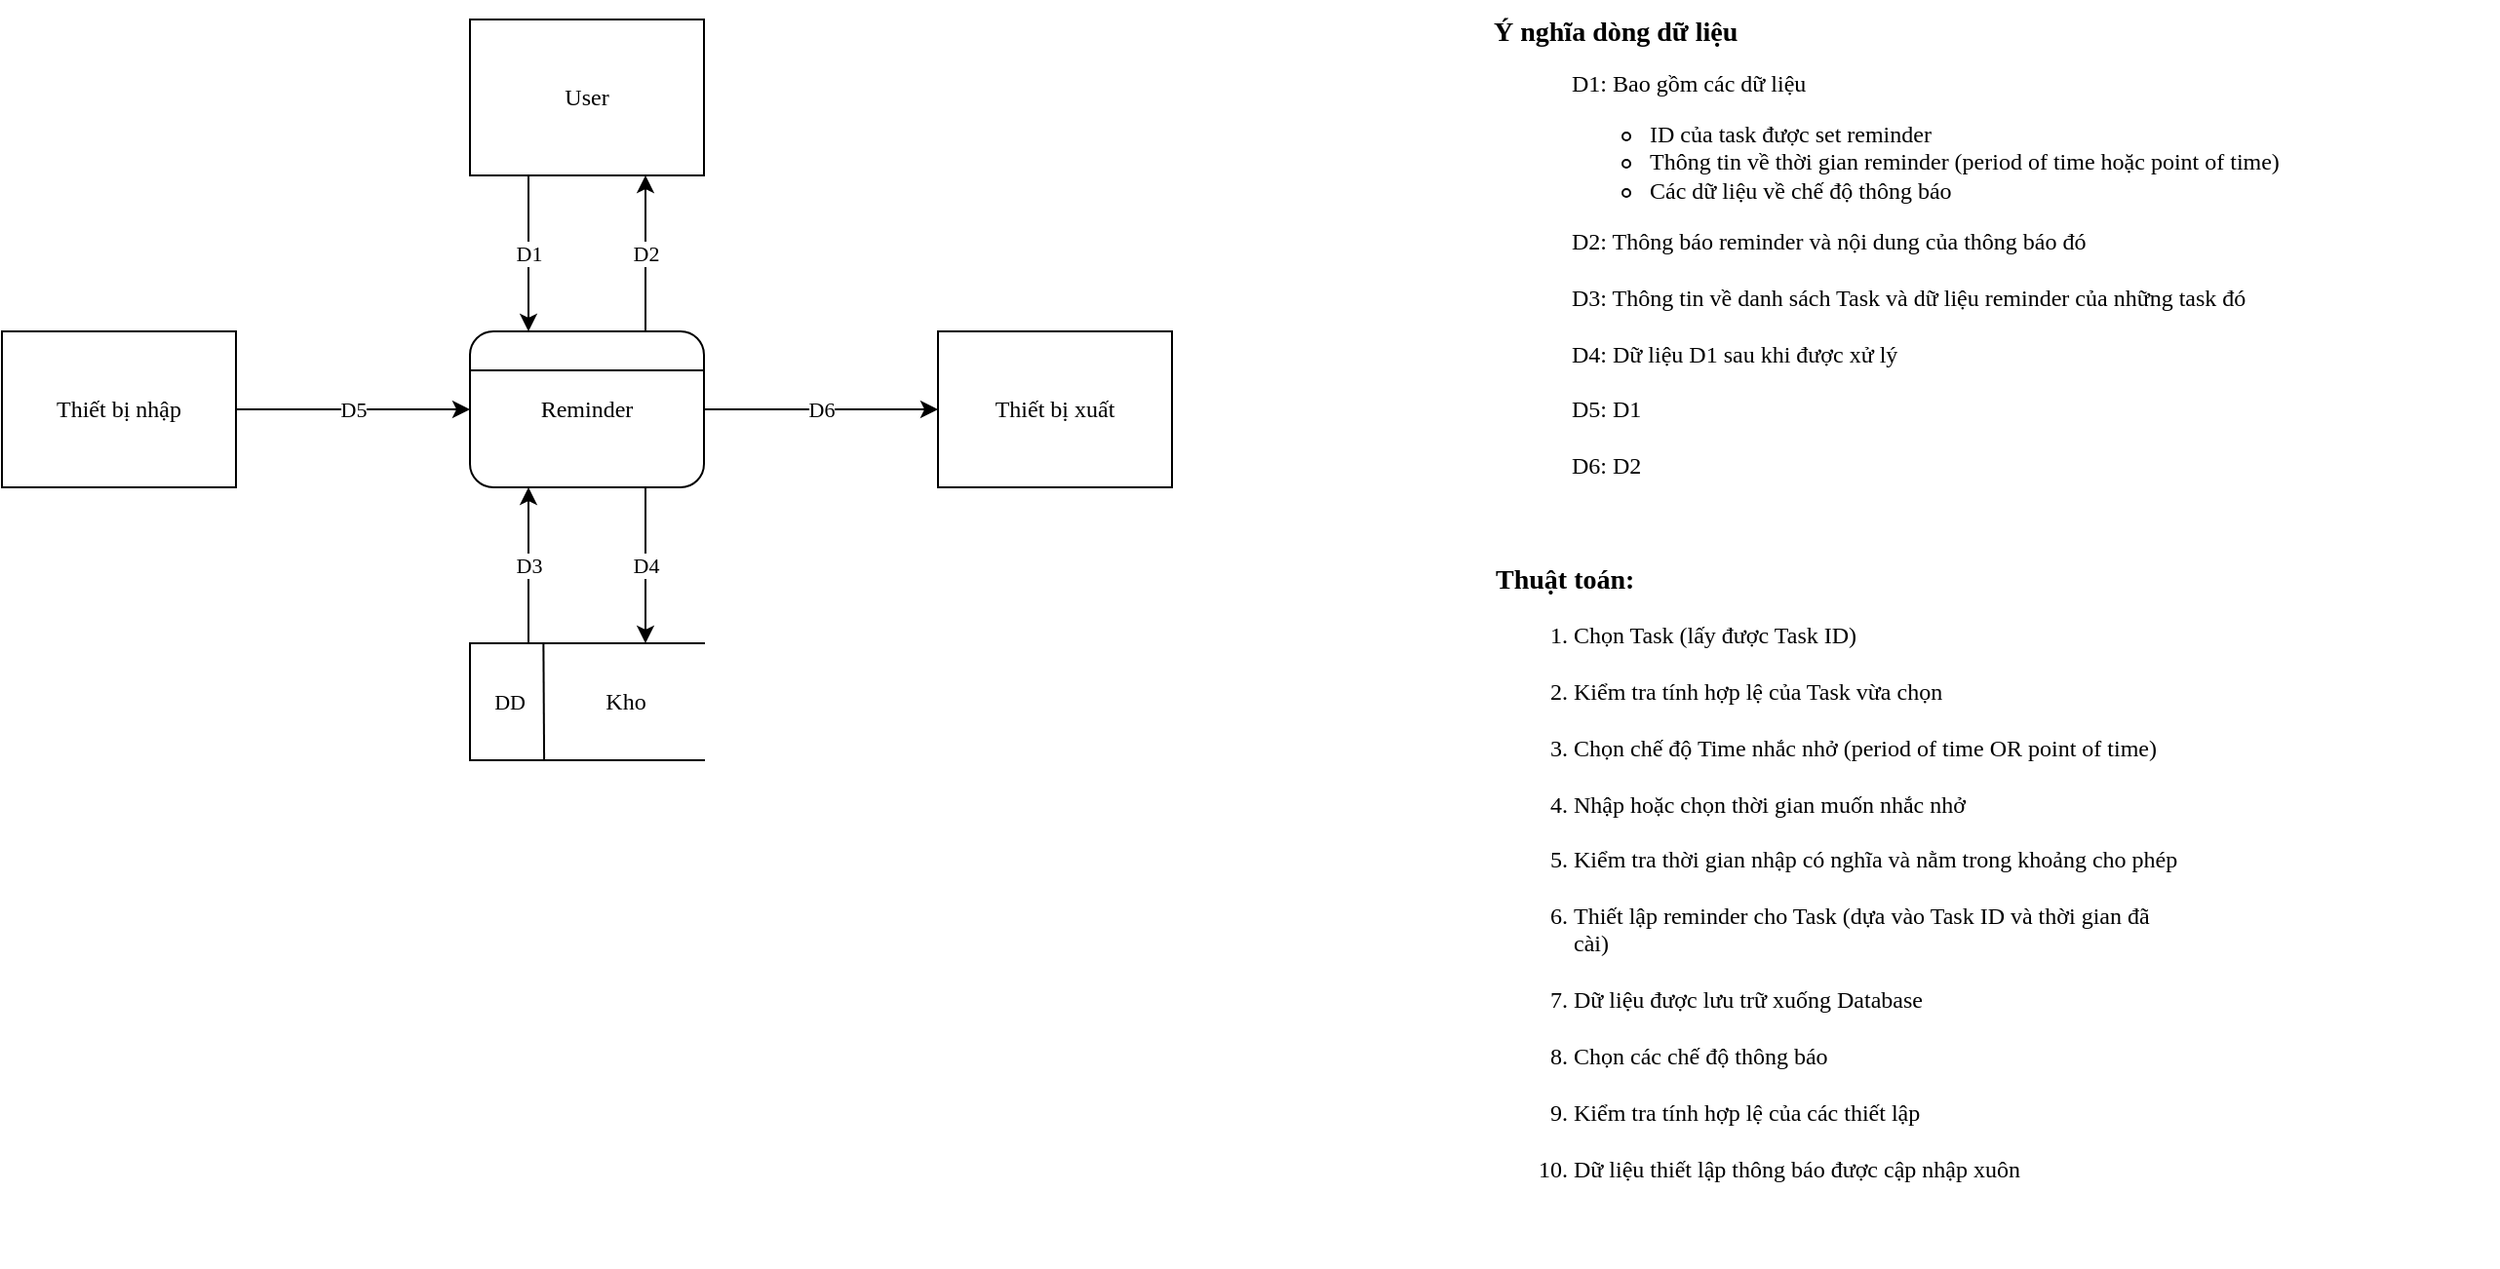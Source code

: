 <mxfile version="13.9.2" type="device"><diagram id="il9Aa_DzWSb7lfNC1E89" name="Page-1"><mxGraphModel dx="1108" dy="437" grid="1" gridSize="10" guides="1" tooltips="1" connect="1" arrows="1" fold="1" page="1" pageScale="1" pageWidth="850" pageHeight="1100" math="0" shadow="0"><root><mxCell id="0"/><mxCell id="1" parent="0"/><mxCell id="rukjldPXeym0F8Jyh62d-11" value="D1" style="edgeStyle=orthogonalEdgeStyle;rounded=0;orthogonalLoop=1;jettySize=auto;html=1;exitX=0.25;exitY=1;exitDx=0;exitDy=0;entryX=0.25;entryY=0;entryDx=0;entryDy=0;fontFamily=Verdana;" edge="1" parent="1" source="rukjldPXeym0F8Jyh62d-1" target="rukjldPXeym0F8Jyh62d-2"><mxGeometry relative="1" as="geometry"/></mxCell><mxCell id="rukjldPXeym0F8Jyh62d-1" value="User" style="rounded=0;whiteSpace=wrap;html=1;fontStyle=0;fontFamily=Verdana;" vertex="1" parent="1"><mxGeometry x="320" y="80" width="120" height="80" as="geometry"/></mxCell><mxCell id="rukjldPXeym0F8Jyh62d-12" value="D2" style="edgeStyle=orthogonalEdgeStyle;rounded=0;orthogonalLoop=1;jettySize=auto;html=1;exitX=0.75;exitY=0;exitDx=0;exitDy=0;entryX=0.75;entryY=1;entryDx=0;entryDy=0;fontFamily=Verdana;" edge="1" parent="1" source="rukjldPXeym0F8Jyh62d-2" target="rukjldPXeym0F8Jyh62d-1"><mxGeometry relative="1" as="geometry"/></mxCell><mxCell id="rukjldPXeym0F8Jyh62d-14" value="D6" style="edgeStyle=orthogonalEdgeStyle;rounded=0;orthogonalLoop=1;jettySize=auto;html=1;exitX=1;exitY=0.5;exitDx=0;exitDy=0;entryX=0;entryY=0.5;entryDx=0;entryDy=0;fontFamily=Verdana;" edge="1" parent="1" source="rukjldPXeym0F8Jyh62d-2" target="rukjldPXeym0F8Jyh62d-5"><mxGeometry relative="1" as="geometry"/></mxCell><mxCell id="rukjldPXeym0F8Jyh62d-17" value="D4" style="edgeStyle=orthogonalEdgeStyle;rounded=0;orthogonalLoop=1;jettySize=auto;html=1;exitX=0.75;exitY=1;exitDx=0;exitDy=0;entryX=0.75;entryY=0;entryDx=0;entryDy=0;fontFamily=Verdana;" edge="1" parent="1" source="rukjldPXeym0F8Jyh62d-2" target="rukjldPXeym0F8Jyh62d-6"><mxGeometry relative="1" as="geometry"/></mxCell><mxCell id="rukjldPXeym0F8Jyh62d-2" value="Reminder" style="rounded=1;whiteSpace=wrap;html=1;container=1;fontFamily=Verdana;" vertex="1" parent="1"><mxGeometry x="320" y="240" width="120" height="80" as="geometry"/></mxCell><mxCell id="rukjldPXeym0F8Jyh62d-3" value="" style="endArrow=none;html=1;exitX=0;exitY=0.25;exitDx=0;exitDy=0;entryX=1;entryY=0.25;entryDx=0;entryDy=0;fontFamily=Verdana;" edge="1" parent="1" source="rukjldPXeym0F8Jyh62d-2" target="rukjldPXeym0F8Jyh62d-2"><mxGeometry width="50" height="50" relative="1" as="geometry"><mxPoint x="400" y="240" as="sourcePoint"/><mxPoint x="450" y="190" as="targetPoint"/></mxGeometry></mxCell><mxCell id="rukjldPXeym0F8Jyh62d-13" value="D5" style="edgeStyle=orthogonalEdgeStyle;rounded=0;orthogonalLoop=1;jettySize=auto;html=1;exitX=1;exitY=0.5;exitDx=0;exitDy=0;fontFamily=Verdana;" edge="1" parent="1" source="rukjldPXeym0F8Jyh62d-4" target="rukjldPXeym0F8Jyh62d-2"><mxGeometry relative="1" as="geometry"/></mxCell><mxCell id="rukjldPXeym0F8Jyh62d-4" value="Thiết bị nhập" style="rounded=0;whiteSpace=wrap;html=1;fontStyle=0;fontFamily=Verdana;" vertex="1" parent="1"><mxGeometry x="80" y="240" width="120" height="80" as="geometry"/></mxCell><mxCell id="rukjldPXeym0F8Jyh62d-5" value="Thiết bị xuất" style="rounded=0;whiteSpace=wrap;html=1;fontStyle=0;fontFamily=Verdana;" vertex="1" parent="1"><mxGeometry x="560" y="240" width="120" height="80" as="geometry"/></mxCell><mxCell id="rukjldPXeym0F8Jyh62d-10" value="" style="group;align=center;fontFamily=Verdana;" vertex="1" connectable="0" parent="1"><mxGeometry x="320" y="400" width="120" height="60" as="geometry"/></mxCell><mxCell id="rukjldPXeym0F8Jyh62d-6" value="&lt;blockquote style=&quot;margin: 0 0 0 40px ; border: none ; padding: 0px&quot;&gt;Kho&lt;/blockquote&gt;" style="shape=partialRectangle;whiteSpace=wrap;html=1;left=0;right=0;fillColor=none;fontFamily=Verdana;" vertex="1" parent="rukjldPXeym0F8Jyh62d-10"><mxGeometry width="120" height="60" as="geometry"/></mxCell><mxCell id="rukjldPXeym0F8Jyh62d-7" value="" style="endArrow=none;html=1;exitX=0;exitY=1;exitDx=0;exitDy=0;entryX=0;entryY=0;entryDx=0;entryDy=0;fontFamily=Verdana;" edge="1" parent="rukjldPXeym0F8Jyh62d-10" source="rukjldPXeym0F8Jyh62d-6" target="rukjldPXeym0F8Jyh62d-6"><mxGeometry width="50" height="50" relative="1" as="geometry"><mxPoint x="80" y="-70" as="sourcePoint"/><mxPoint x="130" y="-120" as="targetPoint"/></mxGeometry></mxCell><mxCell id="rukjldPXeym0F8Jyh62d-8" value="DD" style="endArrow=none;html=1;exitX=0.317;exitY=1;exitDx=0;exitDy=0;exitPerimeter=0;entryX=0.314;entryY=0.001;entryDx=0;entryDy=0;entryPerimeter=0;fontFamily=Verdana;" edge="1" parent="rukjldPXeym0F8Jyh62d-10" source="rukjldPXeym0F8Jyh62d-6" target="rukjldPXeym0F8Jyh62d-6"><mxGeometry x="0.005" y="18" width="50" height="50" relative="1" as="geometry"><mxPoint x="80" y="-70" as="sourcePoint"/><mxPoint x="60" y="-20" as="targetPoint"/><mxPoint as="offset"/></mxGeometry></mxCell><mxCell id="rukjldPXeym0F8Jyh62d-16" value="D3" style="edgeStyle=orthogonalEdgeStyle;rounded=0;orthogonalLoop=1;jettySize=auto;html=1;exitX=0.25;exitY=0;exitDx=0;exitDy=0;entryX=0.25;entryY=1;entryDx=0;entryDy=0;fontFamily=Verdana;" edge="1" parent="1" source="rukjldPXeym0F8Jyh62d-6" target="rukjldPXeym0F8Jyh62d-2"><mxGeometry relative="1" as="geometry"/></mxCell><mxCell id="rukjldPXeym0F8Jyh62d-20" value="&lt;h1 style=&quot;font-size: 14px&quot;&gt;Ý nghĩa dòng dữ liệu&lt;/h1&gt;&lt;blockquote style=&quot;margin: 0 0 0 40px ; border: none ; padding: 0px&quot;&gt;&lt;div&gt;D1: Bao gồm các dữ liệu&lt;/div&gt;&lt;/blockquote&gt;&lt;div&gt;&lt;ul&gt;&lt;ul&gt;&lt;li&gt;ID của task được set reminder&lt;/li&gt;&lt;li&gt;Thông tin về thời gian reminder (period of time hoặc point of time)&lt;/li&gt;&lt;li&gt;Các dữ liệu về chế độ thông báo&lt;/li&gt;&lt;/ul&gt;&lt;/ul&gt;&lt;/div&gt;&lt;blockquote style=&quot;margin: 0 0 0 40px ; border: none ; padding: 0px&quot;&gt;&lt;div&gt;D2: Thông báo reminder và nội dung của thông báo đó&lt;/div&gt;&lt;div&gt;&lt;br&gt;&lt;/div&gt;&lt;div&gt;D3: Thông tin về danh sách Task và dữ liệu reminder của những task đó&lt;/div&gt;&lt;div&gt;&lt;br&gt;&lt;/div&gt;&lt;div&gt;D4: Dữ liệu D1 sau khi được xử lý&lt;/div&gt;&lt;div&gt;&lt;br&gt;&lt;/div&gt;&lt;div&gt;D5: D1&lt;/div&gt;&lt;div&gt;&lt;br&gt;&lt;/div&gt;&lt;div&gt;D6: D2&lt;/div&gt;&lt;/blockquote&gt;&lt;div&gt;&amp;nbsp;&lt;/div&gt;" style="text;html=1;strokeColor=none;fillColor=none;spacing=5;spacingTop=-20;whiteSpace=wrap;overflow=hidden;rounded=0;fontFamily=Verdana;align=left;" vertex="1" parent="1"><mxGeometry x="840" y="80" width="520" height="330" as="geometry"/></mxCell><mxCell id="rukjldPXeym0F8Jyh62d-22" value="&lt;h1 style=&quot;font-size: 14px&quot;&gt;Thuật toán:&lt;/h1&gt;&lt;div&gt;&lt;ol&gt;&lt;li&gt;Chọn Task (lấy được Task ID)&lt;/li&gt;&lt;br&gt;&lt;li&gt;Kiểm tra tính hợp lệ của Task vừa chọn&lt;/li&gt;&lt;br&gt;&lt;li&gt;Chọn chế độ Time nhắc nhở (period of time OR point of time)&lt;/li&gt;&lt;br&gt;&lt;li&gt;Nhập hoặc chọn thời gian muốn nhắc nhở&lt;/li&gt;&lt;br&gt;&lt;li&gt;Kiểm tra thời gian nhập có nghĩa và nằm trong khoảng cho phép&lt;/li&gt;&lt;br&gt;&lt;li&gt;Thiết lập reminder cho Task (dựa vào Task ID và thời gian đã cài)&lt;/li&gt;&lt;br&gt;&lt;li&gt;Dữ liệu được lưu trữ xuống Database&lt;/li&gt;&lt;br&gt;&lt;li&gt;Chọn các chế độ thông báo&lt;/li&gt;&lt;br&gt;&lt;li&gt;Kiểm tra tính hợp lệ của các thiết lập&lt;/li&gt;&lt;br&gt;&lt;li&gt;Dữ liệu thiết lập thông báo được cập nhập xuôn&lt;/li&gt;&lt;/ol&gt;&lt;/div&gt;" style="text;html=1;strokeColor=none;fillColor=none;spacing=6;spacingTop=-20;whiteSpace=wrap;overflow=hidden;rounded=0;fontFamily=Verdana;align=left;spacingBottom=0;spacingLeft=0;horizontal=1;" vertex="1" parent="1"><mxGeometry x="840" y="360" width="360" height="360" as="geometry"/></mxCell></root></mxGraphModel></diagram></mxfile>